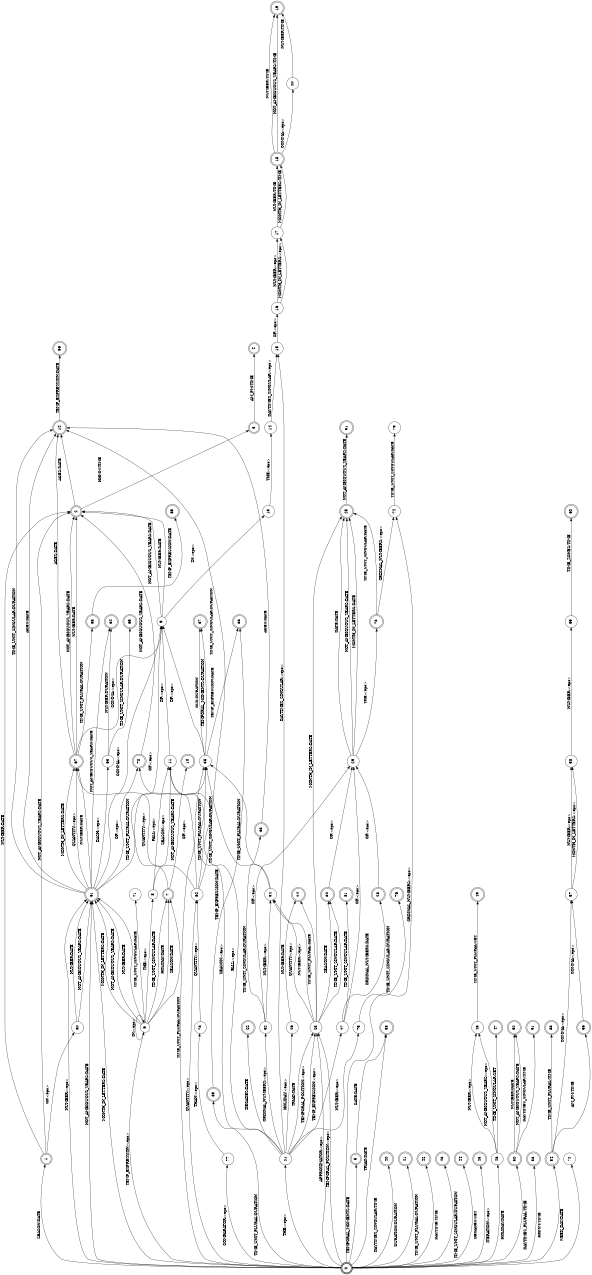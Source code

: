 digraph FST {
rankdir = LR;
size = "8.5,11";
label = "";
center = 1;
orientation = Landscape;
ranksep = "0.4";
nodesep = "0.25";
0 [label = "0", shape = doublecircle, style = bold, fontsize = 14]
	0 -> 1 [label = "SEASON:DATE", fontsize = 14];
	0 -> 5 [label = "TEMPORAL_MOMENTS:DATE", fontsize = 14];
	0 -> 6 [label = "TEMP_EXPRESSION:<eps>", fontsize = 14];
	0 -> 21 [label = "THE:<eps>", fontsize = 14];
	0 -> 23 [label = "TEMPORAL_POSITION:<eps>", fontsize = 14];
	0 -> 23 [label = "APPROXIMATOR:<eps>", fontsize = 14];
	0 -> 35 [label = "TIME_UNIT_PLURAL:DURATION", fontsize = 14];
	0 -> 38 [label = "TRIAD:DATE", fontsize = 14];
	0 -> 39 [label = "TIME_UNIT_PLURAL:DURATION", fontsize = 14];
	0 -> 40 [label = "DAYTIMES_SINGULAR:TIME", fontsize = 14];
	0 -> 41 [label = "DURATION:DURATION", fontsize = 14];
	0 -> 42 [label = "TIME_UNIT_PLURAL:DURATION", fontsize = 14];
	0 -> 43 [label = "DAYTIME:TIME", fontsize = 14];
	0 -> 44 [label = "TIME_UNIT_SINGULAR:DURATION", fontsize = 14];
	0 -> 45 [label = "DECADES:SET", fontsize = 14];
	0 -> 46 [label = "ITERATION:<eps>", fontsize = 14];
	0 -> 50 [label = "HOLIDAY:DATE", fontsize = 14];
	0 -> 53 [label = "DAYTIMES_PLURAL:TIME", fontsize = 14];
	0 -> 54 [label = "HHMM:TIME", fontsize = 14];
	0 -> 61 [label = "NUMBER:<eps>", fontsize = 14];
	0 -> 61 [label = "NOT_AMBIGUOUS_YEARS:DATE", fontsize = 14];
	0 -> 61 [label = "MONTH_IN_LETTERS:DATE", fontsize = 14];
	0 -> 62 [label = "QUANTITY:<eps>", fontsize = 14];
	0 -> 72 [label = "WEEK_DAY:DATE", fontsize = 14];
	0 -> 77 [label = "COMPARATOR:<eps>", fontsize = 14];
	0 -> 74 [label = "ORDINAL_NUMBERS:<eps>", fontsize = 14];
1 [label = "1", shape = doublecircle, style = solid, fontsize = 14]
	1 -> 2 [label = "NUMBER:DATE", fontsize = 14];
	1 -> 2 [label = "NOT_AMBIGUOUS_YEARS:DATE", fontsize = 14];
	1 -> 80 [label = "OF:<eps>", fontsize = 14];
2 [label = "2", shape = doublecircle, style = solid, fontsize = 14]
	2 -> 3 [label = "HHMM:TIME", fontsize = 14];
	2 -> 12 [label = "AGES:DATE", fontsize = 14];
3 [label = "3", shape = doublecircle, style = solid, fontsize = 14]
	3 -> 4 [label = "AM_PM:TIME", fontsize = 14];
4 [label = "4", shape = doublecircle, style = solid, fontsize = 14]
5 [label = "5", shape = doublecircle, style = solid, fontsize = 14]
	5 -> 38 [label = "DATE:DATE", fontsize = 14];
6 [label = "6", shape = circle, style = solid, fontsize = 14]
	6 -> 6 [label = "IN:<eps>", fontsize = 14];
	6 -> 7 [label = "HOLIDAY:DATE", fontsize = 14];
	6 -> 7 [label = "SEASON:DATE", fontsize = 14];
	6 -> 7 [label = "TIME_UNIT_SINGULAR:DATE", fontsize = 14];
	6 -> 8 [label = "THE:<eps>", fontsize = 14];
	6 -> 61 [label = "NOT_AMBIGUOUS_YEARS:DATE", fontsize = 14];
	6 -> 61 [label = "NUMBER:DATE", fontsize = 14];
	6 -> 61 [label = "MONTH_IN_LETTERS:DATE", fontsize = 14];
	6 -> 71 [label = "TIME_UNIT_SINGULAR:DATE", fontsize = 14];
7 [label = "7", shape = doublecircle, style = solid, fontsize = 14]
	7 -> 9 [label = "OF:<eps>", fontsize = 14];
	7 -> 10 [label = "NOT_AMBIGUOUS_YEARS:DATE", fontsize = 14];
8 [label = "8", shape = circle, style = solid, fontsize = 14]
	8 -> 11 [label = "SEASON:<eps>", fontsize = 14];
	8 -> 11 [label = "FALL:<eps>", fontsize = 14];
9 [label = "9", shape = circle, style = solid, fontsize = 14]
	9 -> 2 [label = "NUMBER:DATE", fontsize = 14];
	9 -> 2 [label = "NOT_AMBIGUOUS_YEARS:DATE", fontsize = 14];
	9 -> 13 [label = "IN:<eps>", fontsize = 14];
10 [label = "10", shape = doublecircle, style = solid, fontsize = 14]
11 [label = "11", shape = circle, style = solid, fontsize = 14]
	11 -> 9 [label = "OF:<eps>", fontsize = 14];
12 [label = "12", shape = doublecircle, style = solid, fontsize = 14]
	12 -> 66 [label = "TEMP_EXPRESSION:DATE", fontsize = 14];
13 [label = "13", shape = circle, style = solid, fontsize = 14]
	13 -> 14 [label = "THE:<eps>", fontsize = 14];
14 [label = "14", shape = circle, style = solid, fontsize = 14]
	14 -> 15 [label = "DAYTIMES_SINGULAR:<eps>", fontsize = 14];
15 [label = "15", shape = circle, style = solid, fontsize = 14]
	15 -> 16 [label = "OF:<eps>", fontsize = 14];
16 [label = "16", shape = circle, style = solid, fontsize = 14]
	16 -> 17 [label = "NUMBER:<eps>", fontsize = 14];
	16 -> 17 [label = "MONTH_IN_LETTERS:<eps>", fontsize = 14];
17 [label = "17", shape = circle, style = solid, fontsize = 14]
	17 -> 18 [label = "NUMBER:TIME", fontsize = 14];
	17 -> 18 [label = "MONTH_IN_LETTERS:TIME", fontsize = 14];
18 [label = "18", shape = doublecircle, style = solid, fontsize = 14]
	18 -> 19 [label = "NUMBER:TIME", fontsize = 14];
	18 -> 19 [label = "NOT_AMBIGUOUS_YEARS:TIME", fontsize = 14];
	18 -> 20 [label = "COMMA:<eps>", fontsize = 14];
19 [label = "19", shape = doublecircle, style = solid, fontsize = 14]
20 [label = "20", shape = circle, style = solid, fontsize = 14]
	20 -> 19 [label = "NUMBER:TIME", fontsize = 14];
21 [label = "21", shape = circle, style = solid, fontsize = 14]
	21 -> 22 [label = "DECADES:DATE", fontsize = 14];
	21 -> 23 [label = "TEMPORAL_POSITION:<eps>", fontsize = 14];
	21 -> 23 [label = "TRIAD:DATE", fontsize = 14];
	21 -> 26 [label = "HOLIDAY:<eps>", fontsize = 14];
	21 -> 15 [label = "DAYTIMES_SINGULAR:<eps>", fontsize = 14];
	21 -> 11 [label = "SEASON:<eps>", fontsize = 14];
	21 -> 11 [label = "FALL:<eps>", fontsize = 14];
	21 -> 27 [label = "TEMP_EXPRESSION:<eps>", fontsize = 14];
	21 -> 32 [label = "ORDINAL_NUMBERS:<eps>", fontsize = 14];
	21 -> 75 [label = "NUMBER:<eps>", fontsize = 14];
22 [label = "22", shape = doublecircle, style = solid, fontsize = 14]
23 [label = "23", shape = circle, style = solid, fontsize = 14]
	23 -> 24 [label = "TIME_UNIT_PLURAL:DATE", fontsize = 14];
	23 -> 25 [label = "MONTH_IN_LETTERS:DATE", fontsize = 14];
	23 -> 30 [label = "TIME_UNIT_SINGULAR:DATE", fontsize = 14];
	23 -> 30 [label = "SEASON:DATE", fontsize = 14];
	23 -> 34 [label = "NUMBER:<eps>", fontsize = 14];
	23 -> 34 [label = "QUANTITY:<eps>", fontsize = 14];
24 [label = "24", shape = doublecircle, style = solid, fontsize = 14]
25 [label = "25", shape = doublecircle, style = solid, fontsize = 14]
	25 -> 31 [label = "NOT_AMBIGUOUS_YEARS:DATE", fontsize = 14];
26 [label = "26", shape = circle, style = solid, fontsize = 14]
	26 -> 24 [label = "NUMBER:DATE", fontsize = 14];
27 [label = "27", shape = circle, style = solid, fontsize = 14]
	27 -> 28 [label = "ORDINAL_NUMBERS:DATE", fontsize = 14];
	27 -> 29 [label = "OF:<eps>", fontsize = 14];
	27 -> 81 [label = "TIME_UNIT_SINGULAR:DATE", fontsize = 14];
28 [label = "28", shape = doublecircle, style = solid, fontsize = 14]
	28 -> 29 [label = "OF:<eps>", fontsize = 14];
29 [label = "29", shape = circle, style = solid, fontsize = 14]
	29 -> 25 [label = "MONTH_IN_LETTERS:DATE", fontsize = 14];
	29 -> 25 [label = "DATE:DATE", fontsize = 14];
	29 -> 25 [label = "NOT_AMBIGUOUS_YEARS:DATE", fontsize = 14];
	29 -> 73 [label = "THE:<eps>", fontsize = 14];
30 [label = "30", shape = doublecircle, style = solid, fontsize = 14]
	30 -> 29 [label = "OF:<eps>", fontsize = 14];
31 [label = "31", shape = doublecircle, style = solid, fontsize = 14]
32 [label = "32", shape = circle, style = solid, fontsize = 14]
	32 -> 29 [label = "OF:<eps>", fontsize = 14];
	32 -> 33 [label = "TIME_UNIT_SINGULAR:DURATION", fontsize = 14];
	32 -> 34 [label = "NUMBER:<eps>", fontsize = 14];
33 [label = "33", shape = doublecircle, style = solid, fontsize = 14]
	33 -> 12 [label = "AGES:DATE", fontsize = 14];
34 [label = "34", shape = circle, style = solid, fontsize = 14]
	34 -> 35 [label = "TIME_UNIT_PLURAL:DURATION", fontsize = 14];
	34 -> 35 [label = "TIME_UNIT_SINGULAR:DURATION", fontsize = 14];
35 [label = "35", shape = circle, style = solid, fontsize = 14]
	35 -> 36 [label = "TEMP_EXPRESSION:DATE", fontsize = 14];
	35 -> 37 [label = "TEMPORAL_MOMENTS:DURATION", fontsize = 14];
	35 -> 9 [label = "OF:<eps>", fontsize = 14];
	35 -> 37 [label = "OLD:DURATION", fontsize = 14];
36 [label = "36", shape = doublecircle, style = solid, fontsize = 14]
37 [label = "37", shape = doublecircle, style = solid, fontsize = 14]
38 [label = "38", shape = doublecircle, style = solid, fontsize = 14]
39 [label = "39", shape = doublecircle, style = solid, fontsize = 14]
	39 -> 36 [label = "TEMP_EXPRESSION:DATE", fontsize = 14];
40 [label = "40", shape = doublecircle, style = solid, fontsize = 14]
41 [label = "41", shape = doublecircle, style = solid, fontsize = 14]
42 [label = "42", shape = doublecircle, style = solid, fontsize = 14]
43 [label = "43", shape = doublecircle, style = solid, fontsize = 14]
44 [label = "44", shape = doublecircle, style = solid, fontsize = 14]
45 [label = "45", shape = doublecircle, style = solid, fontsize = 14]
46 [label = "46", shape = circle, style = solid, fontsize = 14]
	46 -> 47 [label = "TIME_UNIT_SINGULAR:SET", fontsize = 14];
	46 -> 48 [label = "NUMBER:<eps>", fontsize = 14];
	46 -> 48 [label = "NOT_AMBIGUOUS_YEARS:<eps>", fontsize = 14];
47 [label = "47", shape = doublecircle, style = solid, fontsize = 14]
48 [label = "48", shape = circle, style = solid, fontsize = 14]
	48 -> 49 [label = "TIME_UNIT_PLURAL:SET", fontsize = 14];
49 [label = "49", shape = doublecircle, style = solid, fontsize = 14]
50 [label = "50", shape = doublecircle, style = solid, fontsize = 14]
	50 -> 51 [label = "DAYTIMES_SINGULAR:TIME", fontsize = 14];
	50 -> 52 [label = "NUMBER:DATE", fontsize = 14];
	50 -> 52 [label = "NOT_AMBIGUOUS_YEARS:DATE", fontsize = 14];
51 [label = "51", shape = doublecircle, style = solid, fontsize = 14]
52 [label = "52", shape = doublecircle, style = solid, fontsize = 14]
53 [label = "53", shape = doublecircle, style = solid, fontsize = 14]
54 [label = "54", shape = doublecircle, style = solid, fontsize = 14]
	54 -> 55 [label = "TIME_UNIT_PLURAL:TIME", fontsize = 14];
	54 -> 56 [label = "AM_PM:TIME", fontsize = 14];
	54 -> 57 [label = "COMMA:<eps>", fontsize = 14];
55 [label = "55", shape = doublecircle, style = solid, fontsize = 14]
56 [label = "56", shape = doublecircle, style = solid, fontsize = 14]
	56 -> 57 [label = "COMMA:<eps>", fontsize = 14];
57 [label = "57", shape = circle, style = solid, fontsize = 14]
	57 -> 58 [label = "NUMBER:<eps>", fontsize = 14];
	57 -> 58 [label = "MONTH_IN_LETTERS:<eps>", fontsize = 14];
58 [label = "58", shape = circle, style = solid, fontsize = 14]
	58 -> 59 [label = "NUMBER:<eps>", fontsize = 14];
59 [label = "59", shape = circle, style = solid, fontsize = 14]
	59 -> 60 [label = "TIME_ZONES:TIME", fontsize = 14];
60 [label = "60", shape = doublecircle, style = solid, fontsize = 14]
61 [label = "61", shape = doublecircle, style = solid, fontsize = 14]
	61 -> 63 [label = "DASH:<eps>", fontsize = 14];
	61 -> 9 [label = "COMMA:<eps>", fontsize = 14];
	61 -> 12 [label = "AGES:DATE", fontsize = 14];
	61 -> 64 [label = "NOT_AMBIGUOUS_YEARS:DATE", fontsize = 14];
	61 -> 35 [label = "TIME_UNIT_PLURAL:DURATION", fontsize = 14];
	61 -> 12 [label = "TIME_UNIT_SINGULAR:DURATION", fontsize = 14];
	61 -> 67 [label = "NUMBER:DATE", fontsize = 14];
	61 -> 67 [label = "MONTH_IN_LETTERS:DATE", fontsize = 14];
	61 -> 67 [label = "QUANTITY:<eps>", fontsize = 14];
	61 -> 70 [label = "OF:<eps>", fontsize = 14];
62 [label = "62", shape = circle, style = solid, fontsize = 14]
	62 -> 35 [label = "TIME_UNIT_PLURAL:DURATION", fontsize = 14];
	62 -> 12 [label = "TIME_UNIT_SINGULAR:DURATION", fontsize = 14];
	62 -> 67 [label = "QUANTITY:<eps>", fontsize = 14];
	62 -> 70 [label = "OF:<eps>", fontsize = 14];
63 [label = "63", shape = circle, style = solid, fontsize = 14]
	63 -> 64 [label = "NUMBER:DURATION", fontsize = 14];
	63 -> 65 [label = "TIME_UNIT_SINGULAR:DURATION", fontsize = 14];
64 [label = "64", shape = doublecircle, style = solid, fontsize = 14]
65 [label = "65", shape = doublecircle, style = solid, fontsize = 14]
66 [label = "66", shape = doublecircle, style = solid, fontsize = 14]
67 [label = "67", shape = doublecircle, style = solid, fontsize = 14]
	67 -> 12 [label = "AGES:DATE", fontsize = 14];
	67 -> 68 [label = "TIME_UNIT_PLURAL:DURATION", fontsize = 14];
	67 -> 2 [label = "NUMBER:DATE", fontsize = 14];
	67 -> 2 [label = "NOT_AMBIGUOUS_YEARS:DATE", fontsize = 14];
	67 -> 9 [label = "COMMA:<eps>", fontsize = 14];
68 [label = "68", shape = doublecircle, style = solid, fontsize = 14]
	68 -> 69 [label = "TEMP_EXPRESSION:DATE", fontsize = 14];
69 [label = "69", shape = doublecircle, style = solid, fontsize = 14]
70 [label = "70", shape = doublecircle, style = solid, fontsize = 14]
	70 -> 2 [label = "NOT_AMBIGUOUS_YEARS:DATE", fontsize = 14];
71 [label = "71", shape = circle, style = solid, fontsize = 14]
72 [label = "72", shape = circle, style = solid, fontsize = 14]
73 [label = "73", shape = doublecircle, style = solid, fontsize = 14]
	73 -> 25 [label = "TIME_UNIT_SINGULAR:DATE", fontsize = 14];
	73 -> 74 [label = "ORDINAL_NUMBERS:<eps>", fontsize = 14];
74 [label = "74", shape = circle, style = solid, fontsize = 14]
	74 -> 79 [label = "TIME_UNIT_SINGULAR:DATE", fontsize = 14];
75 [label = "75", shape = circle, style = solid, fontsize = 14]
	75 -> 76 [label = "TIME_UNIT_SINGULAR:DURATION", fontsize = 14];
76 [label = "76", shape = doublecircle, style = solid, fontsize = 14]
77 [label = "77", shape = circle, style = solid, fontsize = 14]
	77 -> 78 [label = "THAN:<eps>", fontsize = 14];
78 [label = "78", shape = circle, style = solid, fontsize = 14]
	78 -> 62 [label = "QUANTITY:<eps>", fontsize = 14];
79 [label = "79", shape = circle, style = solid, fontsize = 14]
80 [label = "80", shape = circle, style = solid, fontsize = 14]
	80 -> 61 [label = "NOT_AMBIGUOUS_YEARS:DATE", fontsize = 14];
	80 -> 61 [label = "NUMBER:DATE", fontsize = 14];
81 [label = "81", shape = doublecircle, style = solid, fontsize = 14]
}
